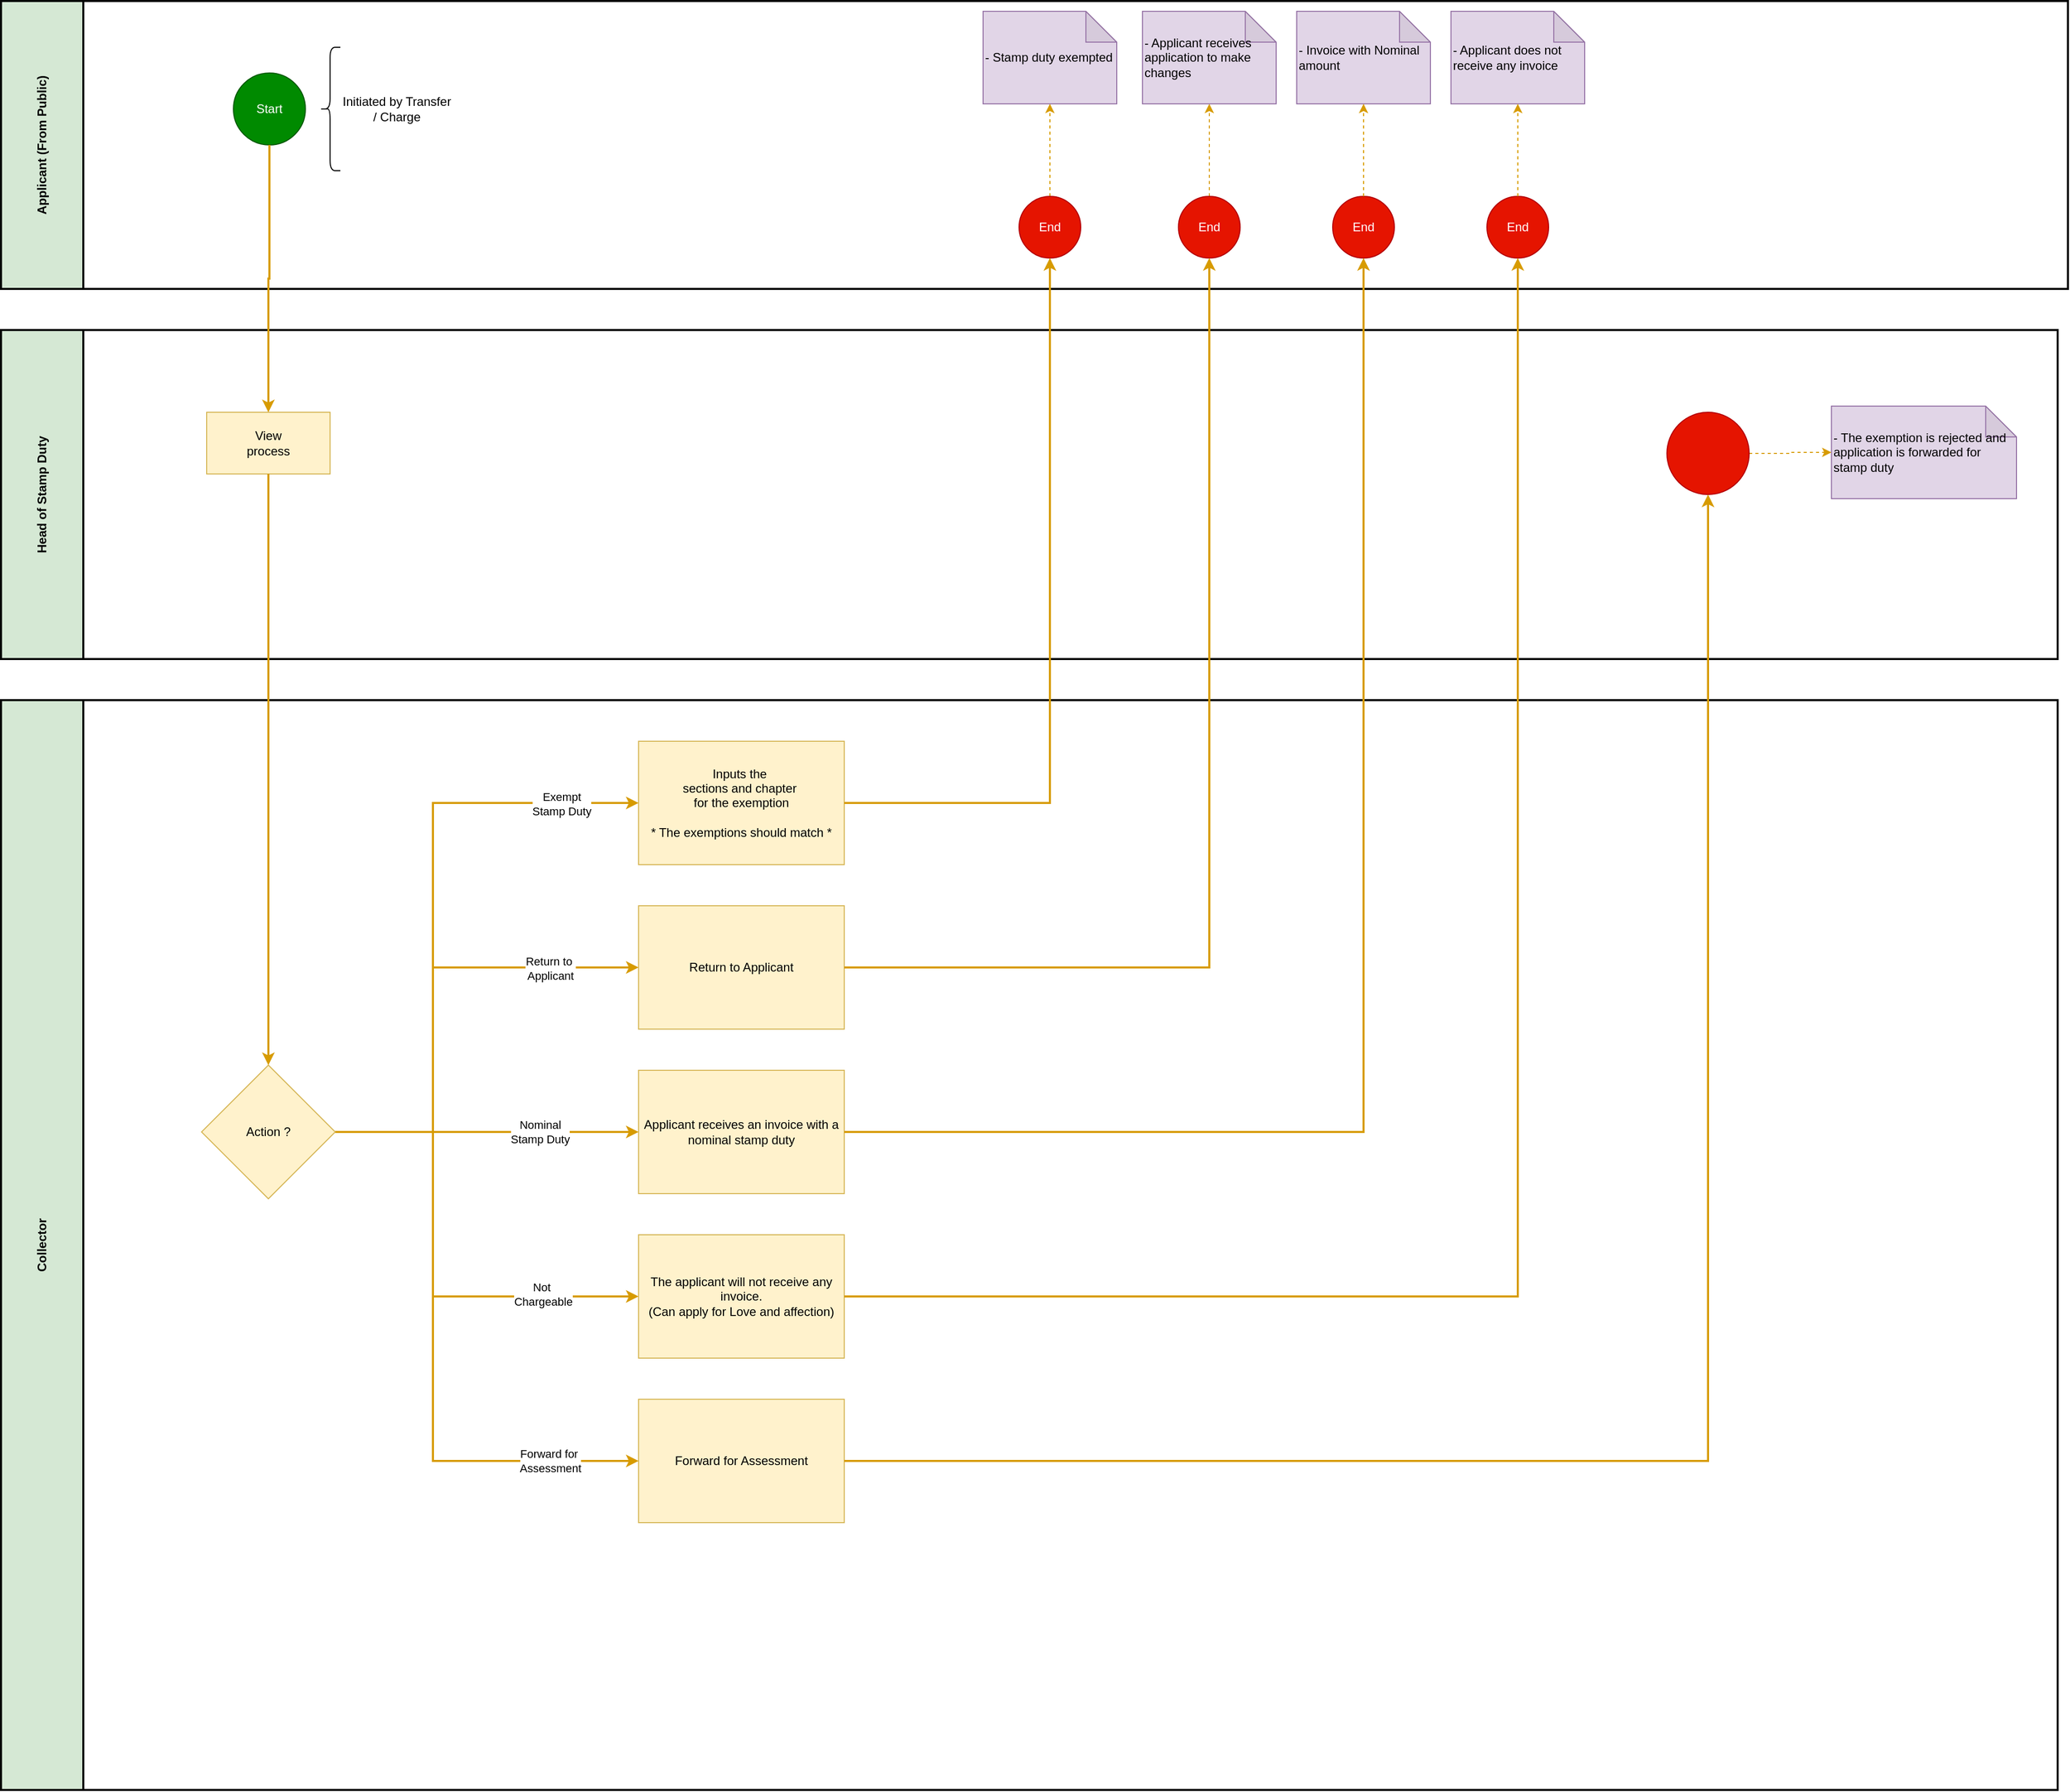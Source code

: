 <mxfile version="21.6.6" type="github">
  <diagram name="Page-1" id="O1a9XfuB64NEKXVq045z">
    <mxGraphModel dx="1562" dy="947" grid="1" gridSize="10" guides="1" tooltips="1" connect="1" arrows="1" fold="1" page="1" pageScale="1" pageWidth="850" pageHeight="1100" math="0" shadow="0">
      <root>
        <mxCell id="0" />
        <mxCell id="1" parent="0" />
        <mxCell id="FqMO8VPMuKaaY1kg_BFP-2" value="Head of Stamp Duty" style="swimlane;horizontal=0;whiteSpace=wrap;html=1;startSize=80;fillColor=#d5e8d4;strokeColor=#030303;strokeWidth=2;" parent="1" vertex="1">
          <mxGeometry x="60" y="440" width="2000" height="320" as="geometry" />
        </mxCell>
        <mxCell id="FqMO8VPMuKaaY1kg_BFP-3" value="View&lt;br&gt;process" style="whiteSpace=wrap;html=1;fillColor=#fff2cc;strokeColor=#d6b656;" parent="FqMO8VPMuKaaY1kg_BFP-2" vertex="1">
          <mxGeometry x="200" y="80" width="120" height="60" as="geometry" />
        </mxCell>
        <mxCell id="FqMO8VPMuKaaY1kg_BFP-104" style="edgeStyle=orthogonalEdgeStyle;rounded=0;orthogonalLoop=1;jettySize=auto;html=1;entryX=0;entryY=0.5;entryDx=0;entryDy=0;entryPerimeter=0;dashed=1;fillColor=#ffe6cc;strokeColor=#d79b00;" parent="FqMO8VPMuKaaY1kg_BFP-2" source="FqMO8VPMuKaaY1kg_BFP-99" target="FqMO8VPMuKaaY1kg_BFP-103" edge="1">
          <mxGeometry relative="1" as="geometry" />
        </mxCell>
        <mxCell id="FqMO8VPMuKaaY1kg_BFP-99" value="" style="ellipse;whiteSpace=wrap;html=1;fillColor=#e51400;strokeColor=#B20000;fontColor=#ffffff;" parent="FqMO8VPMuKaaY1kg_BFP-2" vertex="1">
          <mxGeometry x="1620" y="80" width="80" height="80" as="geometry" />
        </mxCell>
        <mxCell id="FqMO8VPMuKaaY1kg_BFP-103" value="- The exemption is rejected and application is forwarded for stamp duty" style="shape=note;whiteSpace=wrap;html=1;backgroundOutline=1;darkOpacity=0.05;fillColor=#e1d5e7;strokeColor=#9673a6;align=left;" parent="FqMO8VPMuKaaY1kg_BFP-2" vertex="1">
          <mxGeometry x="1780" y="74" width="180" height="90" as="geometry" />
        </mxCell>
        <mxCell id="FqMO8VPMuKaaY1kg_BFP-22" value="Collector" style="swimlane;horizontal=0;whiteSpace=wrap;html=1;startSize=80;fillColor=#d5e8d4;strokeColor=#030303;strokeWidth=2;" parent="1" vertex="1">
          <mxGeometry x="60" y="800" width="2000" height="1060" as="geometry" />
        </mxCell>
        <mxCell id="FqMO8VPMuKaaY1kg_BFP-24" value="Forward for Assessment" style="whiteSpace=wrap;html=1;fillColor=#fff2cc;strokeColor=#d6b656;" parent="FqMO8VPMuKaaY1kg_BFP-22" vertex="1">
          <mxGeometry x="620" y="680" width="200" height="120" as="geometry" />
        </mxCell>
        <mxCell id="FqMO8VPMuKaaY1kg_BFP-67" style="edgeStyle=orthogonalEdgeStyle;rounded=0;orthogonalLoop=1;jettySize=auto;html=1;entryX=0;entryY=0.5;entryDx=0;entryDy=0;strokeWidth=2;fillColor=#ffe6cc;strokeColor=#d79b00;" parent="FqMO8VPMuKaaY1kg_BFP-22" source="FqMO8VPMuKaaY1kg_BFP-7" target="FqMO8VPMuKaaY1kg_BFP-65" edge="1">
          <mxGeometry relative="1" as="geometry">
            <Array as="points">
              <mxPoint x="420" y="420" />
              <mxPoint x="420" y="100" />
            </Array>
          </mxGeometry>
        </mxCell>
        <mxCell id="FqMO8VPMuKaaY1kg_BFP-72" value="Exempt&lt;br&gt;Stamp Duty" style="edgeLabel;html=1;align=center;verticalAlign=middle;resizable=0;points=[];" parent="FqMO8VPMuKaaY1kg_BFP-67" vertex="1" connectable="0">
          <mxGeometry x="0.756" y="-1" relative="1" as="geometry">
            <mxPoint as="offset" />
          </mxGeometry>
        </mxCell>
        <mxCell id="FqMO8VPMuKaaY1kg_BFP-68" style="edgeStyle=orthogonalEdgeStyle;rounded=0;orthogonalLoop=1;jettySize=auto;html=1;entryX=0;entryY=0.5;entryDx=0;entryDy=0;strokeWidth=2;fillColor=#ffe6cc;strokeColor=#d79b00;" parent="FqMO8VPMuKaaY1kg_BFP-22" source="FqMO8VPMuKaaY1kg_BFP-7" target="FqMO8VPMuKaaY1kg_BFP-63" edge="1">
          <mxGeometry relative="1" as="geometry">
            <Array as="points">
              <mxPoint x="420" y="420" />
              <mxPoint x="420" y="260" />
            </Array>
          </mxGeometry>
        </mxCell>
        <mxCell id="FqMO8VPMuKaaY1kg_BFP-73" value="Return to&amp;nbsp;&lt;br&gt;Applicant" style="edgeLabel;html=1;align=center;verticalAlign=middle;resizable=0;points=[];" parent="FqMO8VPMuKaaY1kg_BFP-68" vertex="1" connectable="0">
          <mxGeometry x="0.619" y="-1" relative="1" as="geometry">
            <mxPoint as="offset" />
          </mxGeometry>
        </mxCell>
        <mxCell id="FqMO8VPMuKaaY1kg_BFP-69" style="edgeStyle=orthogonalEdgeStyle;rounded=0;orthogonalLoop=1;jettySize=auto;html=1;entryX=0;entryY=0.5;entryDx=0;entryDy=0;strokeWidth=2;fillColor=#ffe6cc;strokeColor=#d79b00;" parent="FqMO8VPMuKaaY1kg_BFP-22" source="FqMO8VPMuKaaY1kg_BFP-7" target="FqMO8VPMuKaaY1kg_BFP-57" edge="1">
          <mxGeometry relative="1" as="geometry" />
        </mxCell>
        <mxCell id="FqMO8VPMuKaaY1kg_BFP-74" value="Nominal&lt;br&gt;Stamp Duty" style="edgeLabel;html=1;align=center;verticalAlign=middle;resizable=0;points=[];" parent="FqMO8VPMuKaaY1kg_BFP-69" vertex="1" connectable="0">
          <mxGeometry x="0.345" relative="1" as="geometry">
            <mxPoint as="offset" />
          </mxGeometry>
        </mxCell>
        <mxCell id="FqMO8VPMuKaaY1kg_BFP-70" style="edgeStyle=orthogonalEdgeStyle;rounded=0;orthogonalLoop=1;jettySize=auto;html=1;entryX=0;entryY=0.5;entryDx=0;entryDy=0;strokeWidth=2;fillColor=#ffe6cc;strokeColor=#d79b00;" parent="FqMO8VPMuKaaY1kg_BFP-22" source="FqMO8VPMuKaaY1kg_BFP-7" target="FqMO8VPMuKaaY1kg_BFP-54" edge="1">
          <mxGeometry relative="1" as="geometry">
            <Array as="points">
              <mxPoint x="420" y="420" />
              <mxPoint x="420" y="580" />
            </Array>
          </mxGeometry>
        </mxCell>
        <mxCell id="FqMO8VPMuKaaY1kg_BFP-75" value="Not&amp;nbsp;&lt;br&gt;Chargeable" style="edgeLabel;html=1;align=center;verticalAlign=middle;resizable=0;points=[];" parent="FqMO8VPMuKaaY1kg_BFP-70" vertex="1" connectable="0">
          <mxGeometry x="0.59" y="2" relative="1" as="geometry">
            <mxPoint as="offset" />
          </mxGeometry>
        </mxCell>
        <mxCell id="FqMO8VPMuKaaY1kg_BFP-71" style="edgeStyle=orthogonalEdgeStyle;rounded=0;orthogonalLoop=1;jettySize=auto;html=1;entryX=0;entryY=0.5;entryDx=0;entryDy=0;strokeWidth=2;fillColor=#ffe6cc;strokeColor=#d79b00;" parent="FqMO8VPMuKaaY1kg_BFP-22" source="FqMO8VPMuKaaY1kg_BFP-7" target="FqMO8VPMuKaaY1kg_BFP-24" edge="1">
          <mxGeometry relative="1" as="geometry">
            <Array as="points">
              <mxPoint x="420" y="420" />
              <mxPoint x="420" y="740" />
            </Array>
          </mxGeometry>
        </mxCell>
        <mxCell id="FqMO8VPMuKaaY1kg_BFP-76" value="Forward for&amp;nbsp;&lt;br&gt;Assessment" style="edgeLabel;html=1;align=center;verticalAlign=middle;resizable=0;points=[];" parent="FqMO8VPMuKaaY1kg_BFP-71" vertex="1" connectable="0">
          <mxGeometry x="0.718" relative="1" as="geometry">
            <mxPoint as="offset" />
          </mxGeometry>
        </mxCell>
        <mxCell id="FqMO8VPMuKaaY1kg_BFP-7" value="Action ?" style="rhombus;whiteSpace=wrap;html=1;fillColor=#fff2cc;strokeColor=#d6b656;" parent="FqMO8VPMuKaaY1kg_BFP-22" vertex="1">
          <mxGeometry x="195" y="355" width="130" height="130" as="geometry" />
        </mxCell>
        <mxCell id="FqMO8VPMuKaaY1kg_BFP-54" value="The applicant will not receive any invoice.&lt;br&gt;(Can apply for Love and affection)" style="whiteSpace=wrap;html=1;fillColor=#fff2cc;strokeColor=#d6b656;" parent="FqMO8VPMuKaaY1kg_BFP-22" vertex="1">
          <mxGeometry x="620" y="520" width="200" height="120" as="geometry" />
        </mxCell>
        <mxCell id="FqMO8VPMuKaaY1kg_BFP-57" value="Applicant receives an invoice with a nominal stamp duty" style="whiteSpace=wrap;html=1;fillColor=#fff2cc;strokeColor=#d6b656;" parent="FqMO8VPMuKaaY1kg_BFP-22" vertex="1">
          <mxGeometry x="620" y="360" width="200" height="120" as="geometry" />
        </mxCell>
        <mxCell id="FqMO8VPMuKaaY1kg_BFP-63" value="Return to Applicant" style="whiteSpace=wrap;html=1;fillColor=#fff2cc;strokeColor=#d6b656;" parent="FqMO8VPMuKaaY1kg_BFP-22" vertex="1">
          <mxGeometry x="620" y="200" width="200" height="120" as="geometry" />
        </mxCell>
        <mxCell id="FqMO8VPMuKaaY1kg_BFP-65" value="Inputs the&amp;nbsp;&lt;br style=&quot;border-color: var(--border-color);&quot;&gt;sections and chapter&amp;nbsp;&lt;br style=&quot;border-color: var(--border-color);&quot;&gt;for the exemption&lt;br&gt;&lt;br&gt;* The exemptions should match *" style="whiteSpace=wrap;html=1;fillColor=#fff2cc;strokeColor=#d6b656;" parent="FqMO8VPMuKaaY1kg_BFP-22" vertex="1">
          <mxGeometry x="620" y="40" width="200" height="120" as="geometry" />
        </mxCell>
        <mxCell id="FqMO8VPMuKaaY1kg_BFP-30" value="Applicant (From Public)" style="swimlane;horizontal=0;whiteSpace=wrap;html=1;startSize=80;fillColor=#d5e8d4;strokeColor=#050505;strokeWidth=2;" parent="1" vertex="1">
          <mxGeometry x="60" y="120" width="2010" height="280" as="geometry" />
        </mxCell>
        <mxCell id="FqMO8VPMuKaaY1kg_BFP-31" value="Start" style="ellipse;whiteSpace=wrap;html=1;aspect=fixed;fillColor=#008a00;fontColor=#ffffff;strokeColor=#005700;" parent="FqMO8VPMuKaaY1kg_BFP-30" vertex="1">
          <mxGeometry x="226" y="70" width="70" height="70" as="geometry" />
        </mxCell>
        <mxCell id="FqMO8VPMuKaaY1kg_BFP-32" value="" style="shape=curlyBracket;whiteSpace=wrap;html=1;rounded=1;labelPosition=left;verticalLabelPosition=middle;align=right;verticalAlign=middle;" parent="FqMO8VPMuKaaY1kg_BFP-30" vertex="1">
          <mxGeometry x="310" y="45" width="20" height="120" as="geometry" />
        </mxCell>
        <mxCell id="FqMO8VPMuKaaY1kg_BFP-33" value="Initiated by Transfer / Charge" style="text;html=1;strokeColor=none;fillColor=none;align=center;verticalAlign=middle;whiteSpace=wrap;rounded=0;" parent="FqMO8VPMuKaaY1kg_BFP-30" vertex="1">
          <mxGeometry x="330" y="90" width="110" height="30" as="geometry" />
        </mxCell>
        <mxCell id="FqMO8VPMuKaaY1kg_BFP-84" style="edgeStyle=orthogonalEdgeStyle;rounded=0;orthogonalLoop=1;jettySize=auto;html=1;dashed=1;fillColor=#ffe6cc;strokeColor=#d79b00;entryX=0.5;entryY=1;entryDx=0;entryDy=0;entryPerimeter=0;" parent="FqMO8VPMuKaaY1kg_BFP-30" source="FqMO8VPMuKaaY1kg_BFP-82" target="FqMO8VPMuKaaY1kg_BFP-83" edge="1">
          <mxGeometry relative="1" as="geometry">
            <mxPoint x="1030" y="100" as="targetPoint" />
          </mxGeometry>
        </mxCell>
        <mxCell id="FqMO8VPMuKaaY1kg_BFP-82" value="End" style="ellipse;whiteSpace=wrap;html=1;fillColor=#e51400;strokeColor=#B20000;fontColor=#ffffff;" parent="FqMO8VPMuKaaY1kg_BFP-30" vertex="1">
          <mxGeometry x="990" y="190" width="60" height="60" as="geometry" />
        </mxCell>
        <mxCell id="FqMO8VPMuKaaY1kg_BFP-83" value="- Stamp duty exempted" style="shape=note;whiteSpace=wrap;html=1;backgroundOutline=1;darkOpacity=0.05;fillColor=#e1d5e7;strokeColor=#9673a6;align=left;" parent="FqMO8VPMuKaaY1kg_BFP-30" vertex="1">
          <mxGeometry x="955" y="10" width="130" height="90" as="geometry" />
        </mxCell>
        <mxCell id="FqMO8VPMuKaaY1kg_BFP-90" style="edgeStyle=orthogonalEdgeStyle;rounded=0;orthogonalLoop=1;jettySize=auto;html=1;entryX=0.5;entryY=1;entryDx=0;entryDy=0;entryPerimeter=0;dashed=1;fillColor=#ffe6cc;strokeColor=#d79b00;" parent="FqMO8VPMuKaaY1kg_BFP-30" source="FqMO8VPMuKaaY1kg_BFP-87" target="FqMO8VPMuKaaY1kg_BFP-89" edge="1">
          <mxGeometry relative="1" as="geometry" />
        </mxCell>
        <mxCell id="FqMO8VPMuKaaY1kg_BFP-87" value="End" style="ellipse;whiteSpace=wrap;html=1;fillColor=#e51400;strokeColor=#B20000;fontColor=#ffffff;" parent="FqMO8VPMuKaaY1kg_BFP-30" vertex="1">
          <mxGeometry x="1145" y="190" width="60" height="60" as="geometry" />
        </mxCell>
        <mxCell id="FqMO8VPMuKaaY1kg_BFP-89" value="- Applicant receives application to make changes" style="shape=note;whiteSpace=wrap;html=1;backgroundOutline=1;darkOpacity=0.05;fillColor=#e1d5e7;strokeColor=#9673a6;align=left;" parent="FqMO8VPMuKaaY1kg_BFP-30" vertex="1">
          <mxGeometry x="1110" y="10" width="130" height="90" as="geometry" />
        </mxCell>
        <mxCell id="FqMO8VPMuKaaY1kg_BFP-92" value="End" style="ellipse;whiteSpace=wrap;html=1;fillColor=#e51400;strokeColor=#B20000;fontColor=#ffffff;" parent="FqMO8VPMuKaaY1kg_BFP-30" vertex="1">
          <mxGeometry x="1295" y="190" width="60" height="60" as="geometry" />
        </mxCell>
        <mxCell id="FqMO8VPMuKaaY1kg_BFP-93" value="- Invoice with Nominal amount" style="shape=note;whiteSpace=wrap;html=1;backgroundOutline=1;darkOpacity=0.05;fillColor=#e1d5e7;strokeColor=#9673a6;align=left;" parent="FqMO8VPMuKaaY1kg_BFP-30" vertex="1">
          <mxGeometry x="1260" y="10" width="130" height="90" as="geometry" />
        </mxCell>
        <mxCell id="FqMO8VPMuKaaY1kg_BFP-91" style="edgeStyle=orthogonalEdgeStyle;rounded=0;orthogonalLoop=1;jettySize=auto;html=1;entryX=0.5;entryY=1;entryDx=0;entryDy=0;entryPerimeter=0;dashed=1;fillColor=#ffe6cc;strokeColor=#d79b00;" parent="FqMO8VPMuKaaY1kg_BFP-30" source="FqMO8VPMuKaaY1kg_BFP-92" target="FqMO8VPMuKaaY1kg_BFP-93" edge="1">
          <mxGeometry relative="1" as="geometry" />
        </mxCell>
        <mxCell id="FqMO8VPMuKaaY1kg_BFP-96" value="End" style="ellipse;whiteSpace=wrap;html=1;fillColor=#e51400;strokeColor=#B20000;fontColor=#ffffff;" parent="FqMO8VPMuKaaY1kg_BFP-30" vertex="1">
          <mxGeometry x="1445" y="190" width="60" height="60" as="geometry" />
        </mxCell>
        <mxCell id="FqMO8VPMuKaaY1kg_BFP-97" value="- Applicant does not receive any invoice" style="shape=note;whiteSpace=wrap;html=1;backgroundOutline=1;darkOpacity=0.05;fillColor=#e1d5e7;strokeColor=#9673a6;align=left;" parent="FqMO8VPMuKaaY1kg_BFP-30" vertex="1">
          <mxGeometry x="1410" y="10" width="130" height="90" as="geometry" />
        </mxCell>
        <mxCell id="FqMO8VPMuKaaY1kg_BFP-95" style="edgeStyle=orthogonalEdgeStyle;rounded=0;orthogonalLoop=1;jettySize=auto;html=1;entryX=0.5;entryY=1;entryDx=0;entryDy=0;entryPerimeter=0;dashed=1;fillColor=#ffe6cc;strokeColor=#d79b00;" parent="FqMO8VPMuKaaY1kg_BFP-30" source="FqMO8VPMuKaaY1kg_BFP-96" target="FqMO8VPMuKaaY1kg_BFP-97" edge="1">
          <mxGeometry relative="1" as="geometry" />
        </mxCell>
        <mxCell id="FqMO8VPMuKaaY1kg_BFP-34" value="" style="edgeStyle=orthogonalEdgeStyle;rounded=0;orthogonalLoop=1;jettySize=auto;html=1;fillColor=#ffe6cc;strokeColor=#d79b00;strokeWidth=2;" parent="1" source="FqMO8VPMuKaaY1kg_BFP-31" target="FqMO8VPMuKaaY1kg_BFP-3" edge="1">
          <mxGeometry relative="1" as="geometry" />
        </mxCell>
        <mxCell id="FqMO8VPMuKaaY1kg_BFP-8" value="" style="edgeStyle=orthogonalEdgeStyle;rounded=0;orthogonalLoop=1;jettySize=auto;html=1;entryX=0.5;entryY=0;entryDx=0;entryDy=0;exitX=0.5;exitY=1;exitDx=0;exitDy=0;fillColor=#ffe6cc;strokeColor=#d79b00;strokeWidth=2;" parent="1" source="FqMO8VPMuKaaY1kg_BFP-3" target="FqMO8VPMuKaaY1kg_BFP-7" edge="1">
          <mxGeometry relative="1" as="geometry" />
        </mxCell>
        <mxCell id="FqMO8VPMuKaaY1kg_BFP-81" style="edgeStyle=orthogonalEdgeStyle;rounded=0;orthogonalLoop=1;jettySize=auto;html=1;strokeWidth=2;fillColor=#ffe6cc;strokeColor=#d79b00;entryX=0.5;entryY=1;entryDx=0;entryDy=0;" parent="1" source="FqMO8VPMuKaaY1kg_BFP-65" target="FqMO8VPMuKaaY1kg_BFP-82" edge="1">
          <mxGeometry relative="1" as="geometry">
            <mxPoint x="1080" y="300" as="targetPoint" />
          </mxGeometry>
        </mxCell>
        <mxCell id="FqMO8VPMuKaaY1kg_BFP-88" style="edgeStyle=orthogonalEdgeStyle;rounded=0;orthogonalLoop=1;jettySize=auto;html=1;entryX=0.5;entryY=1;entryDx=0;entryDy=0;strokeWidth=2;fillColor=#ffe6cc;strokeColor=#d79b00;" parent="1" source="FqMO8VPMuKaaY1kg_BFP-63" target="FqMO8VPMuKaaY1kg_BFP-87" edge="1">
          <mxGeometry relative="1" as="geometry" />
        </mxCell>
        <mxCell id="FqMO8VPMuKaaY1kg_BFP-94" style="edgeStyle=orthogonalEdgeStyle;rounded=0;orthogonalLoop=1;jettySize=auto;html=1;entryX=0.5;entryY=1;entryDx=0;entryDy=0;strokeWidth=2;fillColor=#ffe6cc;strokeColor=#d79b00;" parent="1" source="FqMO8VPMuKaaY1kg_BFP-57" target="FqMO8VPMuKaaY1kg_BFP-92" edge="1">
          <mxGeometry relative="1" as="geometry">
            <mxPoint x="1420" y="500.0" as="targetPoint" />
          </mxGeometry>
        </mxCell>
        <mxCell id="FqMO8VPMuKaaY1kg_BFP-98" style="edgeStyle=orthogonalEdgeStyle;rounded=0;orthogonalLoop=1;jettySize=auto;html=1;entryX=0.5;entryY=1;entryDx=0;entryDy=0;strokeWidth=2;fillColor=#ffe6cc;strokeColor=#d79b00;" parent="1" source="FqMO8VPMuKaaY1kg_BFP-54" target="FqMO8VPMuKaaY1kg_BFP-96" edge="1">
          <mxGeometry relative="1" as="geometry">
            <mxPoint x="1620" y="710.0" as="targetPoint" />
          </mxGeometry>
        </mxCell>
        <mxCell id="FqMO8VPMuKaaY1kg_BFP-100" value="" style="edgeStyle=orthogonalEdgeStyle;rounded=0;orthogonalLoop=1;jettySize=auto;html=1;strokeWidth=2;fillColor=#ffe6cc;strokeColor=#d79b00;" parent="1" source="FqMO8VPMuKaaY1kg_BFP-24" target="FqMO8VPMuKaaY1kg_BFP-99" edge="1">
          <mxGeometry relative="1" as="geometry" />
        </mxCell>
      </root>
    </mxGraphModel>
  </diagram>
</mxfile>
